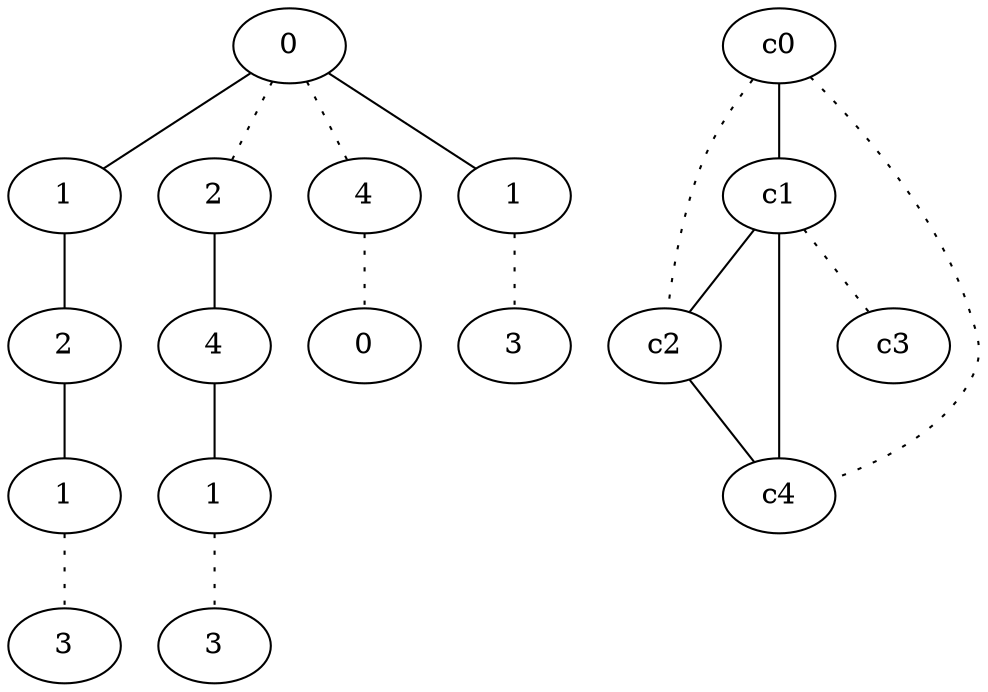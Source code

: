 graph {
a0[label=0];
a1[label=1];
a2[label=2];
a3[label=1];
a4[label=3];
a5[label=2];
a6[label=4];
a7[label=1];
a8[label=3];
a9[label=4];
a10[label=0];
a11[label=1];
a12[label=3];
a0 -- a1;
a0 -- a5 [style=dotted];
a0 -- a9 [style=dotted];
a0 -- a11;
a1 -- a2;
a2 -- a3;
a3 -- a4 [style=dotted];
a5 -- a6;
a6 -- a7;
a7 -- a8 [style=dotted];
a9 -- a10 [style=dotted];
a11 -- a12 [style=dotted];
c0 -- c1;
c0 -- c2 [style=dotted];
c0 -- c4 [style=dotted];
c1 -- c2;
c1 -- c3 [style=dotted];
c1 -- c4;
c2 -- c4;
}
